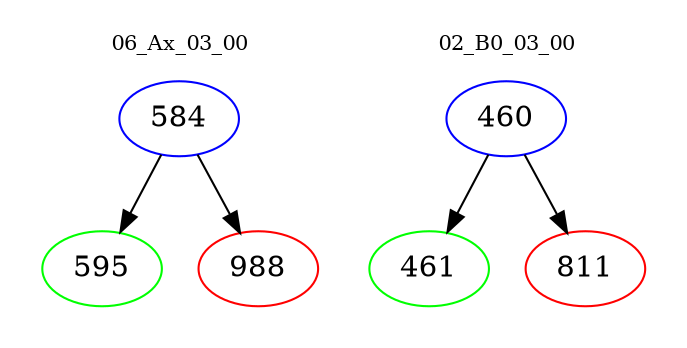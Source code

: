 digraph{
subgraph cluster_0 {
color = white
label = "06_Ax_03_00";
fontsize=10;
T0_584 [label="584", color="blue"]
T0_584 -> T0_595 [color="black"]
T0_595 [label="595", color="green"]
T0_584 -> T0_988 [color="black"]
T0_988 [label="988", color="red"]
}
subgraph cluster_1 {
color = white
label = "02_B0_03_00";
fontsize=10;
T1_460 [label="460", color="blue"]
T1_460 -> T1_461 [color="black"]
T1_461 [label="461", color="green"]
T1_460 -> T1_811 [color="black"]
T1_811 [label="811", color="red"]
}
}
